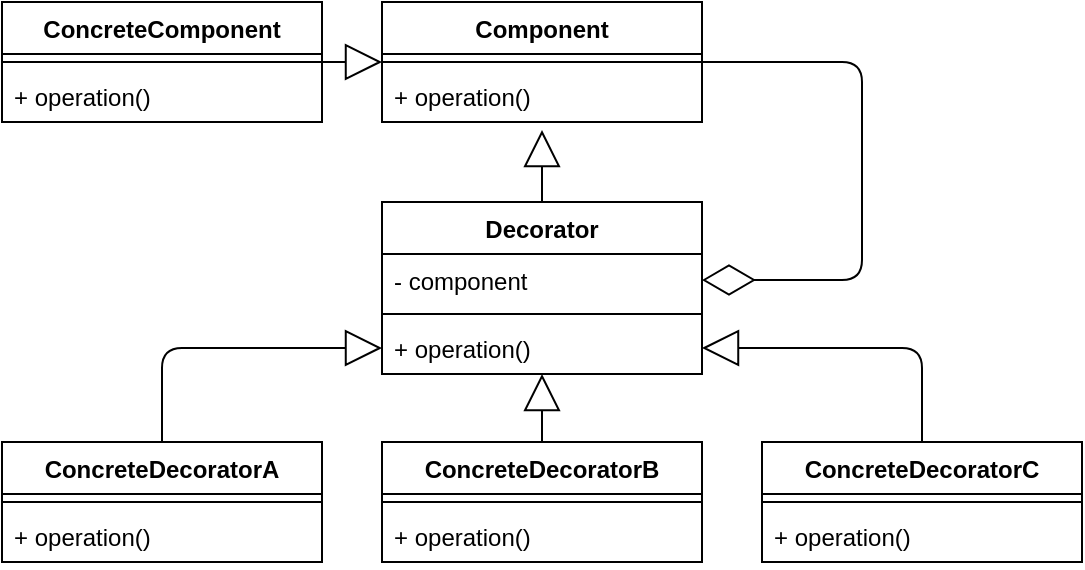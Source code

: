 <mxfile version="14.6.6" type="embed"><diagram id="C5RBs43oDa-KdzZeNtuy" name="Page-1"><mxGraphModel dx="1065" dy="431" grid="1" gridSize="10" guides="1" tooltips="1" connect="1" arrows="1" fold="1" page="1" pageScale="1" pageWidth="827" pageHeight="1169" math="0" shadow="0"><root><mxCell id="WIyWlLk6GJQsqaUBKTNV-0"/><mxCell id="WIyWlLk6GJQsqaUBKTNV-1" parent="WIyWlLk6GJQsqaUBKTNV-0"/><mxCell id="lM_vxeIOSqChK4_i3Jvv-0" value="Component" style="swimlane;fontStyle=1;align=center;verticalAlign=top;childLayout=stackLayout;horizontal=1;startSize=26;horizontalStack=0;resizeParent=1;resizeParentMax=0;resizeLast=0;collapsible=1;marginBottom=0;" parent="WIyWlLk6GJQsqaUBKTNV-1" vertex="1"><mxGeometry x="334" y="80" width="160" height="60" as="geometry"/></mxCell><mxCell id="lM_vxeIOSqChK4_i3Jvv-2" value="" style="line;strokeWidth=1;fillColor=none;align=left;verticalAlign=middle;spacingTop=-1;spacingLeft=3;spacingRight=3;rotatable=0;labelPosition=right;points=[];portConstraint=eastwest;" parent="lM_vxeIOSqChK4_i3Jvv-0" vertex="1"><mxGeometry y="26" width="160" height="8" as="geometry"/></mxCell><mxCell id="lM_vxeIOSqChK4_i3Jvv-3" value="+ operation()" style="text;strokeColor=none;fillColor=none;align=left;verticalAlign=top;spacingLeft=4;spacingRight=4;overflow=hidden;rotatable=0;points=[[0,0.5],[1,0.5]];portConstraint=eastwest;" parent="lM_vxeIOSqChK4_i3Jvv-0" vertex="1"><mxGeometry y="34" width="160" height="26" as="geometry"/></mxCell><mxCell id="lM_vxeIOSqChK4_i3Jvv-4" value="ConcreteComponent" style="swimlane;fontStyle=1;align=center;verticalAlign=top;childLayout=stackLayout;horizontal=1;startSize=26;horizontalStack=0;resizeParent=1;resizeParentMax=0;resizeLast=0;collapsible=1;marginBottom=0;" parent="WIyWlLk6GJQsqaUBKTNV-1" vertex="1"><mxGeometry x="144" y="80" width="160" height="60" as="geometry"/></mxCell><mxCell id="lM_vxeIOSqChK4_i3Jvv-6" value="" style="line;strokeWidth=1;fillColor=none;align=left;verticalAlign=middle;spacingTop=-1;spacingLeft=3;spacingRight=3;rotatable=0;labelPosition=right;points=[];portConstraint=eastwest;" parent="lM_vxeIOSqChK4_i3Jvv-4" vertex="1"><mxGeometry y="26" width="160" height="8" as="geometry"/></mxCell><mxCell id="lM_vxeIOSqChK4_i3Jvv-7" value="+ operation()" style="text;strokeColor=none;fillColor=none;align=left;verticalAlign=top;spacingLeft=4;spacingRight=4;overflow=hidden;rotatable=0;points=[[0,0.5],[1,0.5]];portConstraint=eastwest;" parent="lM_vxeIOSqChK4_i3Jvv-4" vertex="1"><mxGeometry y="34" width="160" height="26" as="geometry"/></mxCell><mxCell id="lM_vxeIOSqChK4_i3Jvv-8" value="Decorator" style="swimlane;fontStyle=1;align=center;verticalAlign=top;childLayout=stackLayout;horizontal=1;startSize=26;horizontalStack=0;resizeParent=1;resizeParentMax=0;resizeLast=0;collapsible=1;marginBottom=0;" parent="WIyWlLk6GJQsqaUBKTNV-1" vertex="1"><mxGeometry x="334" y="180" width="160" height="86" as="geometry"/></mxCell><mxCell id="lM_vxeIOSqChK4_i3Jvv-9" value="- component" style="text;strokeColor=none;fillColor=none;align=left;verticalAlign=top;spacingLeft=4;spacingRight=4;overflow=hidden;rotatable=0;points=[[0,0.5],[1,0.5]];portConstraint=eastwest;" parent="lM_vxeIOSqChK4_i3Jvv-8" vertex="1"><mxGeometry y="26" width="160" height="26" as="geometry"/></mxCell><mxCell id="lM_vxeIOSqChK4_i3Jvv-10" value="" style="line;strokeWidth=1;fillColor=none;align=left;verticalAlign=middle;spacingTop=-1;spacingLeft=3;spacingRight=3;rotatable=0;labelPosition=right;points=[];portConstraint=eastwest;" parent="lM_vxeIOSqChK4_i3Jvv-8" vertex="1"><mxGeometry y="52" width="160" height="8" as="geometry"/></mxCell><mxCell id="lM_vxeIOSqChK4_i3Jvv-11" value="+ operation()" style="text;strokeColor=none;fillColor=none;align=left;verticalAlign=top;spacingLeft=4;spacingRight=4;overflow=hidden;rotatable=0;points=[[0,0.5],[1,0.5]];portConstraint=eastwest;" parent="lM_vxeIOSqChK4_i3Jvv-8" vertex="1"><mxGeometry y="60" width="160" height="26" as="geometry"/></mxCell><mxCell id="lM_vxeIOSqChK4_i3Jvv-12" value="ConcreteDecoratorA" style="swimlane;fontStyle=1;align=center;verticalAlign=top;childLayout=stackLayout;horizontal=1;startSize=26;horizontalStack=0;resizeParent=1;resizeParentMax=0;resizeLast=0;collapsible=1;marginBottom=0;" parent="WIyWlLk6GJQsqaUBKTNV-1" vertex="1"><mxGeometry x="144" y="300" width="160" height="60" as="geometry"/></mxCell><mxCell id="lM_vxeIOSqChK4_i3Jvv-14" value="" style="line;strokeWidth=1;fillColor=none;align=left;verticalAlign=middle;spacingTop=-1;spacingLeft=3;spacingRight=3;rotatable=0;labelPosition=right;points=[];portConstraint=eastwest;" parent="lM_vxeIOSqChK4_i3Jvv-12" vertex="1"><mxGeometry y="26" width="160" height="8" as="geometry"/></mxCell><mxCell id="lM_vxeIOSqChK4_i3Jvv-15" value="+ operation()" style="text;strokeColor=none;fillColor=none;align=left;verticalAlign=top;spacingLeft=4;spacingRight=4;overflow=hidden;rotatable=0;points=[[0,0.5],[1,0.5]];portConstraint=eastwest;" parent="lM_vxeIOSqChK4_i3Jvv-12" vertex="1"><mxGeometry y="34" width="160" height="26" as="geometry"/></mxCell><mxCell id="lM_vxeIOSqChK4_i3Jvv-16" value="ConcreteDecoratorB" style="swimlane;fontStyle=1;align=center;verticalAlign=top;childLayout=stackLayout;horizontal=1;startSize=26;horizontalStack=0;resizeParent=1;resizeParentMax=0;resizeLast=0;collapsible=1;marginBottom=0;" parent="WIyWlLk6GJQsqaUBKTNV-1" vertex="1"><mxGeometry x="334" y="300" width="160" height="60" as="geometry"/></mxCell><mxCell id="lM_vxeIOSqChK4_i3Jvv-18" value="" style="line;strokeWidth=1;fillColor=none;align=left;verticalAlign=middle;spacingTop=-1;spacingLeft=3;spacingRight=3;rotatable=0;labelPosition=right;points=[];portConstraint=eastwest;" parent="lM_vxeIOSqChK4_i3Jvv-16" vertex="1"><mxGeometry y="26" width="160" height="8" as="geometry"/></mxCell><mxCell id="lM_vxeIOSqChK4_i3Jvv-19" value="+ operation()" style="text;strokeColor=none;fillColor=none;align=left;verticalAlign=top;spacingLeft=4;spacingRight=4;overflow=hidden;rotatable=0;points=[[0,0.5],[1,0.5]];portConstraint=eastwest;" parent="lM_vxeIOSqChK4_i3Jvv-16" vertex="1"><mxGeometry y="34" width="160" height="26" as="geometry"/></mxCell><mxCell id="lM_vxeIOSqChK4_i3Jvv-20" value="ConcreteDecoratorC" style="swimlane;fontStyle=1;align=center;verticalAlign=top;childLayout=stackLayout;horizontal=1;startSize=26;horizontalStack=0;resizeParent=1;resizeParentMax=0;resizeLast=0;collapsible=1;marginBottom=0;" parent="WIyWlLk6GJQsqaUBKTNV-1" vertex="1"><mxGeometry x="524" y="300" width="160" height="60" as="geometry"/></mxCell><mxCell id="lM_vxeIOSqChK4_i3Jvv-22" value="" style="line;strokeWidth=1;fillColor=none;align=left;verticalAlign=middle;spacingTop=-1;spacingLeft=3;spacingRight=3;rotatable=0;labelPosition=right;points=[];portConstraint=eastwest;" parent="lM_vxeIOSqChK4_i3Jvv-20" vertex="1"><mxGeometry y="26" width="160" height="8" as="geometry"/></mxCell><mxCell id="lM_vxeIOSqChK4_i3Jvv-23" value="+ operation()" style="text;strokeColor=none;fillColor=none;align=left;verticalAlign=top;spacingLeft=4;spacingRight=4;overflow=hidden;rotatable=0;points=[[0,0.5],[1,0.5]];portConstraint=eastwest;" parent="lM_vxeIOSqChK4_i3Jvv-20" vertex="1"><mxGeometry y="34" width="160" height="26" as="geometry"/></mxCell><mxCell id="lM_vxeIOSqChK4_i3Jvv-24" value="" style="endArrow=block;endSize=16;endFill=0;html=1;entryX=0.5;entryY=1.154;entryDx=0;entryDy=0;entryPerimeter=0;exitX=0.5;exitY=0;exitDx=0;exitDy=0;" parent="WIyWlLk6GJQsqaUBKTNV-1" source="lM_vxeIOSqChK4_i3Jvv-8" target="lM_vxeIOSqChK4_i3Jvv-3" edge="1"><mxGeometry width="160" relative="1" as="geometry"><mxPoint x="404" y="180" as="sourcePoint"/><mxPoint x="564" y="180" as="targetPoint"/></mxGeometry></mxCell><mxCell id="lM_vxeIOSqChK4_i3Jvv-25" value="&lt;br&gt;" style="endArrow=block;endSize=16;endFill=0;html=1;exitX=1;exitY=0.5;exitDx=0;exitDy=0;entryX=0;entryY=0.5;entryDx=0;entryDy=0;" parent="WIyWlLk6GJQsqaUBKTNV-1" source="lM_vxeIOSqChK4_i3Jvv-4" target="lM_vxeIOSqChK4_i3Jvv-0" edge="1"><mxGeometry width="160" relative="1" as="geometry"><mxPoint x="374" y="170" as="sourcePoint"/><mxPoint x="534" y="170" as="targetPoint"/><Array as="points"/></mxGeometry></mxCell><mxCell id="lM_vxeIOSqChK4_i3Jvv-26" value="" style="endArrow=diamondThin;endFill=0;endSize=24;html=1;entryX=1;entryY=0.5;entryDx=0;entryDy=0;exitX=1;exitY=0.5;exitDx=0;exitDy=0;" parent="WIyWlLk6GJQsqaUBKTNV-1" source="lM_vxeIOSqChK4_i3Jvv-0" target="lM_vxeIOSqChK4_i3Jvv-9" edge="1"><mxGeometry width="160" relative="1" as="geometry"><mxPoint x="654" y="180" as="sourcePoint"/><mxPoint x="534" y="260" as="targetPoint"/><Array as="points"><mxPoint x="574" y="110"/><mxPoint x="574" y="219"/></Array></mxGeometry></mxCell><mxCell id="lM_vxeIOSqChK4_i3Jvv-27" value="" style="endArrow=block;endSize=16;endFill=0;html=1;exitX=0.5;exitY=0;exitDx=0;exitDy=0;entryX=0;entryY=0.5;entryDx=0;entryDy=0;" parent="WIyWlLk6GJQsqaUBKTNV-1" source="lM_vxeIOSqChK4_i3Jvv-12" target="lM_vxeIOSqChK4_i3Jvv-11" edge="1"><mxGeometry x="0.214" y="-9" width="160" relative="1" as="geometry"><mxPoint x="374" y="260" as="sourcePoint"/><mxPoint x="534" y="260" as="targetPoint"/><mxPoint as="offset"/><Array as="points"><mxPoint x="224" y="300"/><mxPoint x="224" y="253"/><mxPoint x="294" y="253"/></Array></mxGeometry></mxCell><mxCell id="lM_vxeIOSqChK4_i3Jvv-29" value="" style="endArrow=block;endSize=16;endFill=0;html=1;exitX=0.5;exitY=0;exitDx=0;exitDy=0;entryX=1;entryY=0.5;entryDx=0;entryDy=0;" parent="WIyWlLk6GJQsqaUBKTNV-1" source="lM_vxeIOSqChK4_i3Jvv-20" target="lM_vxeIOSqChK4_i3Jvv-11" edge="1"><mxGeometry width="160" relative="1" as="geometry"><mxPoint x="664" y="270" as="sourcePoint"/><mxPoint x="824" y="270" as="targetPoint"/><Array as="points"><mxPoint x="604" y="253"/></Array></mxGeometry></mxCell><mxCell id="lM_vxeIOSqChK4_i3Jvv-28" value="" style="endArrow=block;endSize=16;endFill=0;html=1;entryX=0.5;entryY=1;entryDx=0;entryDy=0;entryPerimeter=0;exitX=0.5;exitY=0;exitDx=0;exitDy=0;" parent="WIyWlLk6GJQsqaUBKTNV-1" target="lM_vxeIOSqChK4_i3Jvv-11" edge="1" source="lM_vxeIOSqChK4_i3Jvv-16"><mxGeometry width="160" relative="1" as="geometry"><mxPoint x="404" y="330" as="sourcePoint"/><mxPoint x="564" y="330" as="targetPoint"/></mxGeometry></mxCell></root></mxGraphModel></diagram></mxfile>